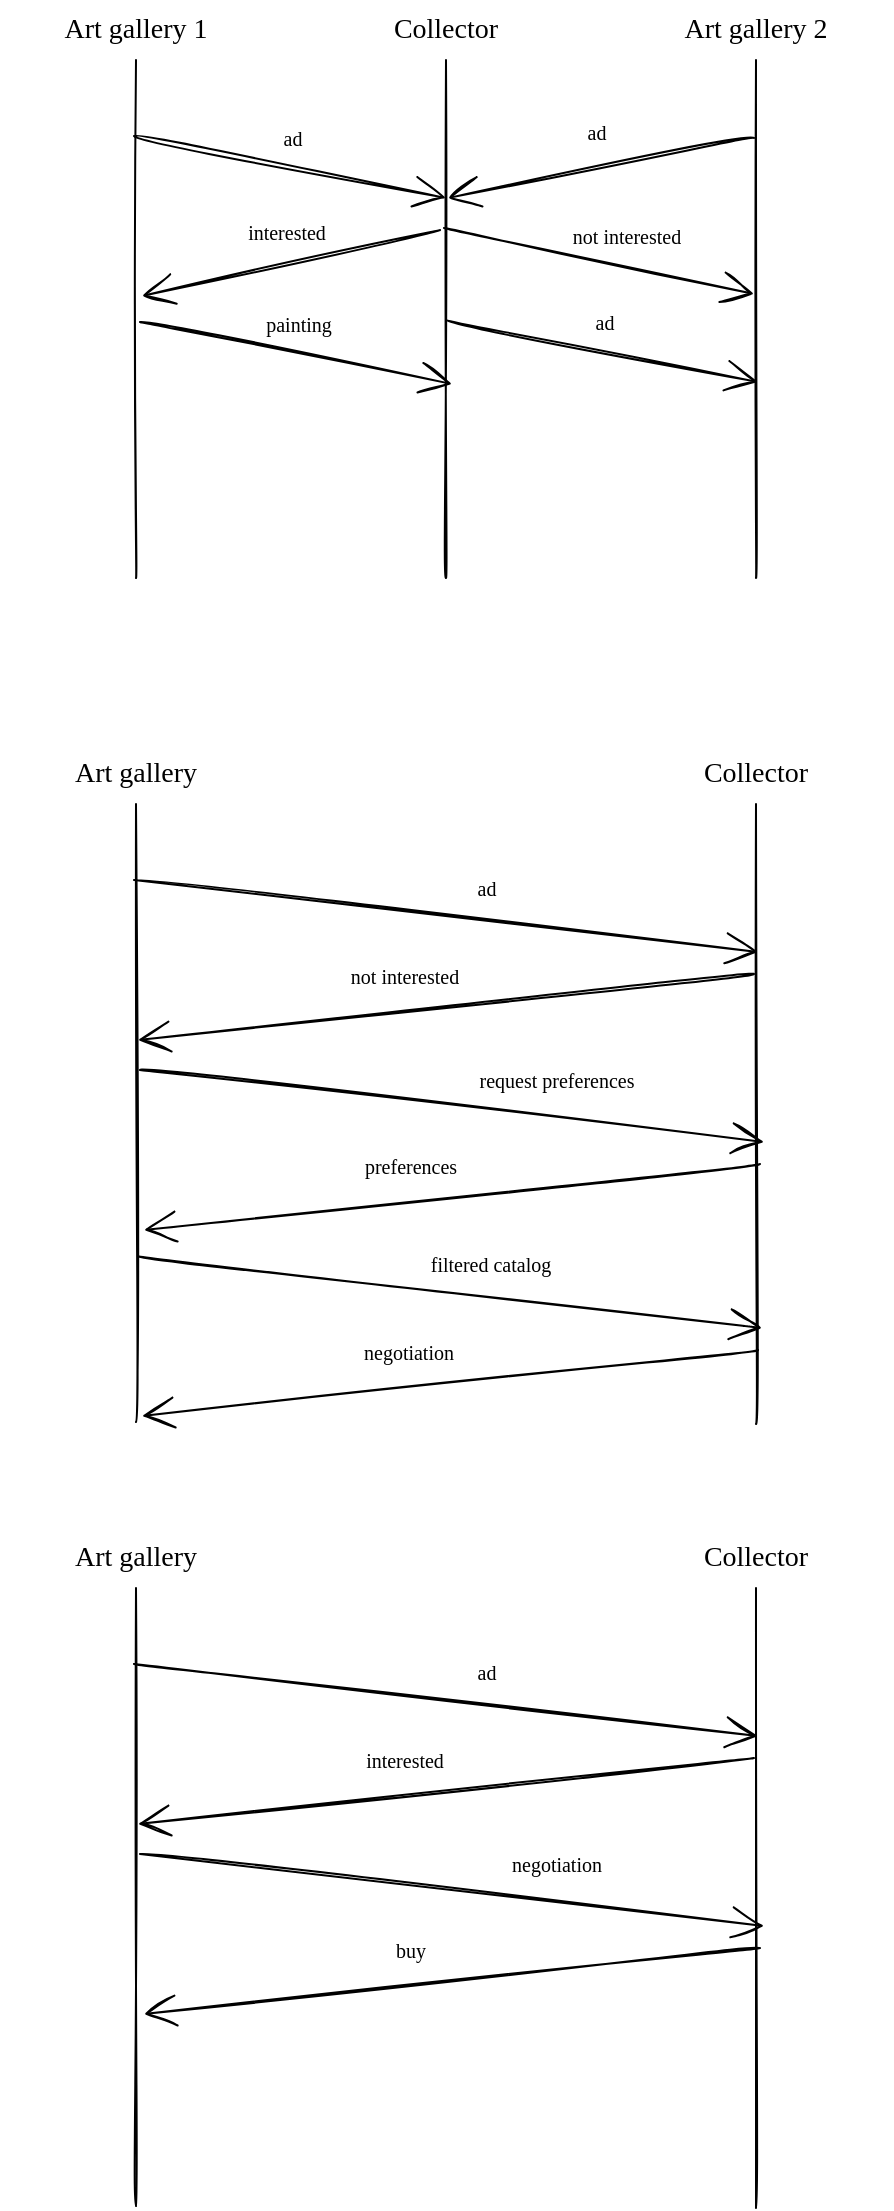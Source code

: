 <mxfile version="15.9.6" type="device"><diagram id="V3w49zjMUmK-NdAvt8W1" name="Page-1"><mxGraphModel dx="1280" dy="1270" grid="0" gridSize="10" guides="1" tooltips="1" connect="1" arrows="1" fold="1" page="0" pageScale="1" pageWidth="827" pageHeight="1169" math="0" shadow="0"><root><mxCell id="0"/><mxCell id="1" parent="0"/><mxCell id="Lm_Y5Y73PRZw9XLzU_jA-2" value="Art gallery 1" style="text;html=1;strokeColor=none;fillColor=none;align=center;verticalAlign=middle;whiteSpace=wrap;rounded=0;sketch=1;hachureGap=4;fontFamily=Verdana;fontSize=14;" vertex="1" parent="1"><mxGeometry x="-65" y="198" width="136" height="30" as="geometry"/></mxCell><mxCell id="Lm_Y5Y73PRZw9XLzU_jA-3" value="" style="endArrow=none;html=1;rounded=0;sketch=1;hachureGap=4;fontFamily=Georgia;fontSize=16;startSize=14;endSize=14;sourcePerimeterSpacing=8;targetPerimeterSpacing=8;curved=1;entryX=0.5;entryY=1;entryDx=0;entryDy=0;" edge="1" parent="1" target="Lm_Y5Y73PRZw9XLzU_jA-2"><mxGeometry width="50" height="50" relative="1" as="geometry"><mxPoint x="3" y="487" as="sourcePoint"/><mxPoint x="26" y="248" as="targetPoint"/></mxGeometry></mxCell><mxCell id="Lm_Y5Y73PRZw9XLzU_jA-4" value="Collector" style="text;html=1;strokeColor=none;fillColor=none;align=center;verticalAlign=middle;whiteSpace=wrap;rounded=0;sketch=1;hachureGap=4;fontFamily=Verdana;fontSize=14;" vertex="1" parent="1"><mxGeometry x="90" y="198" width="136" height="30" as="geometry"/></mxCell><mxCell id="Lm_Y5Y73PRZw9XLzU_jA-5" value="" style="endArrow=none;html=1;rounded=0;sketch=1;hachureGap=4;fontFamily=Georgia;fontSize=16;startSize=14;endSize=14;sourcePerimeterSpacing=8;targetPerimeterSpacing=8;curved=1;entryX=0.5;entryY=1;entryDx=0;entryDy=0;" edge="1" parent="1" target="Lm_Y5Y73PRZw9XLzU_jA-4"><mxGeometry width="50" height="50" relative="1" as="geometry"><mxPoint x="158" y="487" as="sourcePoint"/><mxPoint x="181" y="248" as="targetPoint"/></mxGeometry></mxCell><mxCell id="Lm_Y5Y73PRZw9XLzU_jA-6" value="Art gallery 2" style="text;html=1;strokeColor=none;fillColor=none;align=center;verticalAlign=middle;whiteSpace=wrap;rounded=0;sketch=1;hachureGap=4;fontFamily=Verdana;fontSize=14;" vertex="1" parent="1"><mxGeometry x="245" y="198" width="136" height="30" as="geometry"/></mxCell><mxCell id="Lm_Y5Y73PRZw9XLzU_jA-7" value="" style="endArrow=none;html=1;rounded=0;sketch=1;hachureGap=4;fontFamily=Georgia;fontSize=16;startSize=14;endSize=14;sourcePerimeterSpacing=8;targetPerimeterSpacing=8;curved=1;entryX=0.5;entryY=1;entryDx=0;entryDy=0;" edge="1" parent="1" target="Lm_Y5Y73PRZw9XLzU_jA-6"><mxGeometry width="50" height="50" relative="1" as="geometry"><mxPoint x="313" y="487" as="sourcePoint"/><mxPoint x="336" y="248" as="targetPoint"/></mxGeometry></mxCell><mxCell id="Lm_Y5Y73PRZw9XLzU_jA-8" value="" style="edgeStyle=none;orthogonalLoop=1;jettySize=auto;html=1;rounded=0;sketch=1;hachureGap=4;fontFamily=Georgia;fontSize=16;endArrow=open;startSize=14;endSize=14;sourcePerimeterSpacing=8;targetPerimeterSpacing=8;curved=1;" edge="1" parent="1"><mxGeometry width="120" relative="1" as="geometry"><mxPoint x="2" y="266" as="sourcePoint"/><mxPoint x="158" y="297" as="targetPoint"/><Array as="points"/></mxGeometry></mxCell><mxCell id="Lm_Y5Y73PRZw9XLzU_jA-9" value="ad" style="edgeLabel;html=1;align=center;verticalAlign=middle;resizable=0;points=[];fontSize=10;fontFamily=Verdana;" vertex="1" connectable="0" parent="Lm_Y5Y73PRZw9XLzU_jA-8"><mxGeometry x="0.243" y="-1" relative="1" as="geometry"><mxPoint x="-18" y="-20" as="offset"/></mxGeometry></mxCell><mxCell id="Lm_Y5Y73PRZw9XLzU_jA-10" value="" style="edgeStyle=none;orthogonalLoop=1;jettySize=auto;html=1;rounded=0;sketch=1;hachureGap=4;fontFamily=Georgia;fontSize=16;endArrow=open;startSize=14;endSize=14;sourcePerimeterSpacing=8;targetPerimeterSpacing=8;curved=1;" edge="1" parent="1"><mxGeometry width="120" relative="1" as="geometry"><mxPoint x="312" y="267" as="sourcePoint"/><mxPoint x="159" y="297" as="targetPoint"/><Array as="points"/></mxGeometry></mxCell><mxCell id="Lm_Y5Y73PRZw9XLzU_jA-11" value="ad" style="edgeLabel;html=1;align=center;verticalAlign=middle;resizable=0;points=[];fontSize=10;fontFamily=Verdana;" vertex="1" connectable="0" parent="Lm_Y5Y73PRZw9XLzU_jA-10"><mxGeometry x="0.243" y="-1" relative="1" as="geometry"><mxPoint x="16" y="-21" as="offset"/></mxGeometry></mxCell><mxCell id="Lm_Y5Y73PRZw9XLzU_jA-16" value="" style="edgeStyle=none;orthogonalLoop=1;jettySize=auto;html=1;rounded=0;sketch=1;hachureGap=4;fontFamily=Georgia;fontSize=16;endArrow=open;startSize=14;endSize=14;sourcePerimeterSpacing=8;targetPerimeterSpacing=8;curved=1;" edge="1" parent="1"><mxGeometry width="120" relative="1" as="geometry"><mxPoint x="155" y="313" as="sourcePoint"/><mxPoint x="6" y="346" as="targetPoint"/><Array as="points"/></mxGeometry></mxCell><mxCell id="Lm_Y5Y73PRZw9XLzU_jA-17" value="interested" style="edgeLabel;html=1;align=center;verticalAlign=middle;resizable=0;points=[];fontSize=10;fontFamily=Verdana;" vertex="1" connectable="0" parent="Lm_Y5Y73PRZw9XLzU_jA-16"><mxGeometry x="0.243" y="-1" relative="1" as="geometry"><mxPoint x="16" y="-19" as="offset"/></mxGeometry></mxCell><mxCell id="Lm_Y5Y73PRZw9XLzU_jA-18" value="" style="edgeStyle=none;orthogonalLoop=1;jettySize=auto;html=1;rounded=0;sketch=1;hachureGap=4;fontFamily=Georgia;fontSize=16;endArrow=open;startSize=14;endSize=14;sourcePerimeterSpacing=8;targetPerimeterSpacing=8;curved=1;" edge="1" parent="1"><mxGeometry width="120" relative="1" as="geometry"><mxPoint x="157" y="312.0" as="sourcePoint"/><mxPoint x="312" y="345" as="targetPoint"/><Array as="points"/></mxGeometry></mxCell><mxCell id="Lm_Y5Y73PRZw9XLzU_jA-19" value="not interested" style="edgeLabel;html=1;align=center;verticalAlign=middle;resizable=0;points=[];fontSize=10;fontFamily=Verdana;" vertex="1" connectable="0" parent="Lm_Y5Y73PRZw9XLzU_jA-18"><mxGeometry x="0.243" y="-1" relative="1" as="geometry"><mxPoint x="-5" y="-18" as="offset"/></mxGeometry></mxCell><mxCell id="Lm_Y5Y73PRZw9XLzU_jA-22" value="" style="edgeStyle=none;orthogonalLoop=1;jettySize=auto;html=1;rounded=0;sketch=1;hachureGap=4;fontFamily=Georgia;fontSize=16;endArrow=open;startSize=14;endSize=14;sourcePerimeterSpacing=8;targetPerimeterSpacing=8;curved=1;" edge="1" parent="1"><mxGeometry width="120" relative="1" as="geometry"><mxPoint x="158" y="358" as="sourcePoint"/><mxPoint x="314" y="389.0" as="targetPoint"/><Array as="points"/></mxGeometry></mxCell><mxCell id="Lm_Y5Y73PRZw9XLzU_jA-23" value="ad" style="edgeLabel;html=1;align=center;verticalAlign=middle;resizable=0;points=[];fontSize=10;fontFamily=Verdana;" vertex="1" connectable="0" parent="Lm_Y5Y73PRZw9XLzU_jA-22"><mxGeometry x="0.243" y="-1" relative="1" as="geometry"><mxPoint x="-18" y="-20" as="offset"/></mxGeometry></mxCell><mxCell id="Lm_Y5Y73PRZw9XLzU_jA-26" value="" style="edgeStyle=none;orthogonalLoop=1;jettySize=auto;html=1;rounded=0;sketch=1;hachureGap=4;fontFamily=Georgia;fontSize=16;endArrow=open;startSize=14;endSize=14;sourcePerimeterSpacing=8;targetPerimeterSpacing=8;curved=1;" edge="1" parent="1"><mxGeometry width="120" relative="1" as="geometry"><mxPoint x="5" y="359" as="sourcePoint"/><mxPoint x="161" y="390" as="targetPoint"/><Array as="points"/></mxGeometry></mxCell><mxCell id="Lm_Y5Y73PRZw9XLzU_jA-27" value="painting" style="edgeLabel;html=1;align=center;verticalAlign=middle;resizable=0;points=[];fontSize=10;fontFamily=Verdana;" vertex="1" connectable="0" parent="Lm_Y5Y73PRZw9XLzU_jA-26"><mxGeometry x="0.243" y="-1" relative="1" as="geometry"><mxPoint x="-18" y="-20" as="offset"/></mxGeometry></mxCell><mxCell id="Lm_Y5Y73PRZw9XLzU_jA-29" value="Art gallery" style="text;html=1;strokeColor=none;fillColor=none;align=center;verticalAlign=middle;whiteSpace=wrap;rounded=0;sketch=1;hachureGap=4;fontFamily=Verdana;fontSize=14;" vertex="1" parent="1"><mxGeometry x="-65" y="570" width="136" height="30" as="geometry"/></mxCell><mxCell id="Lm_Y5Y73PRZw9XLzU_jA-30" value="" style="endArrow=none;html=1;rounded=0;sketch=1;hachureGap=4;fontFamily=Georgia;fontSize=16;startSize=14;endSize=14;sourcePerimeterSpacing=8;targetPerimeterSpacing=8;curved=1;entryX=0.5;entryY=1;entryDx=0;entryDy=0;" edge="1" parent="1" target="Lm_Y5Y73PRZw9XLzU_jA-29"><mxGeometry width="50" height="50" relative="1" as="geometry"><mxPoint x="3" y="909" as="sourcePoint"/><mxPoint x="26" y="620" as="targetPoint"/></mxGeometry></mxCell><mxCell id="Lm_Y5Y73PRZw9XLzU_jA-33" value="Collector" style="text;html=1;strokeColor=none;fillColor=none;align=center;verticalAlign=middle;whiteSpace=wrap;rounded=0;sketch=1;hachureGap=4;fontFamily=Verdana;fontSize=14;" vertex="1" parent="1"><mxGeometry x="245" y="570" width="136" height="30" as="geometry"/></mxCell><mxCell id="Lm_Y5Y73PRZw9XLzU_jA-34" value="" style="endArrow=none;html=1;rounded=0;sketch=1;hachureGap=4;fontFamily=Georgia;fontSize=16;startSize=14;endSize=14;sourcePerimeterSpacing=8;targetPerimeterSpacing=8;curved=1;entryX=0.5;entryY=1;entryDx=0;entryDy=0;" edge="1" parent="1" target="Lm_Y5Y73PRZw9XLzU_jA-33"><mxGeometry width="50" height="50" relative="1" as="geometry"><mxPoint x="313" y="910" as="sourcePoint"/><mxPoint x="336" y="620" as="targetPoint"/></mxGeometry></mxCell><mxCell id="Lm_Y5Y73PRZw9XLzU_jA-35" value="" style="edgeStyle=none;orthogonalLoop=1;jettySize=auto;html=1;rounded=0;sketch=1;hachureGap=4;fontFamily=Georgia;fontSize=16;endArrow=open;startSize=14;endSize=14;sourcePerimeterSpacing=8;targetPerimeterSpacing=8;curved=1;" edge="1" parent="1"><mxGeometry width="120" relative="1" as="geometry"><mxPoint x="2" y="638.0" as="sourcePoint"/><mxPoint x="314" y="674" as="targetPoint"/><Array as="points"/></mxGeometry></mxCell><mxCell id="Lm_Y5Y73PRZw9XLzU_jA-36" value="ad" style="edgeLabel;html=1;align=center;verticalAlign=middle;resizable=0;points=[];fontSize=10;fontFamily=Verdana;" vertex="1" connectable="0" parent="Lm_Y5Y73PRZw9XLzU_jA-35"><mxGeometry x="0.243" y="-1" relative="1" as="geometry"><mxPoint x="-18" y="-20" as="offset"/></mxGeometry></mxCell><mxCell id="Lm_Y5Y73PRZw9XLzU_jA-39" value="" style="edgeStyle=none;orthogonalLoop=1;jettySize=auto;html=1;rounded=0;sketch=1;hachureGap=4;fontFamily=Georgia;fontSize=16;endArrow=open;startSize=14;endSize=14;sourcePerimeterSpacing=8;targetPerimeterSpacing=8;curved=1;" edge="1" parent="1"><mxGeometry width="120" relative="1" as="geometry"><mxPoint x="312" y="685" as="sourcePoint"/><mxPoint x="4" y="718.0" as="targetPoint"/><Array as="points"/></mxGeometry></mxCell><mxCell id="Lm_Y5Y73PRZw9XLzU_jA-40" value="not interested" style="edgeLabel;html=1;align=center;verticalAlign=middle;resizable=0;points=[];fontSize=10;fontFamily=Verdana;" vertex="1" connectable="0" parent="Lm_Y5Y73PRZw9XLzU_jA-39"><mxGeometry x="0.243" y="-1" relative="1" as="geometry"><mxPoint x="16" y="-19" as="offset"/></mxGeometry></mxCell><mxCell id="Lm_Y5Y73PRZw9XLzU_jA-47" value="" style="edgeStyle=none;orthogonalLoop=1;jettySize=auto;html=1;rounded=0;sketch=1;hachureGap=4;fontFamily=Georgia;fontSize=16;endArrow=open;startSize=14;endSize=14;sourcePerimeterSpacing=8;targetPerimeterSpacing=8;curved=1;" edge="1" parent="1"><mxGeometry width="120" relative="1" as="geometry"><mxPoint x="5" y="733.0" as="sourcePoint"/><mxPoint x="317" y="769" as="targetPoint"/><Array as="points"/></mxGeometry></mxCell><mxCell id="Lm_Y5Y73PRZw9XLzU_jA-48" value="request preferences" style="edgeLabel;html=1;align=center;verticalAlign=middle;resizable=0;points=[];fontSize=10;fontFamily=Verdana;" vertex="1" connectable="0" parent="Lm_Y5Y73PRZw9XLzU_jA-47"><mxGeometry x="0.243" y="-1" relative="1" as="geometry"><mxPoint x="14" y="-19" as="offset"/></mxGeometry></mxCell><mxCell id="Lm_Y5Y73PRZw9XLzU_jA-49" value="" style="edgeStyle=none;orthogonalLoop=1;jettySize=auto;html=1;rounded=0;sketch=1;hachureGap=4;fontFamily=Georgia;fontSize=16;endArrow=open;startSize=14;endSize=14;sourcePerimeterSpacing=8;targetPerimeterSpacing=8;curved=1;" edge="1" parent="1"><mxGeometry width="120" relative="1" as="geometry"><mxPoint x="315" y="780" as="sourcePoint"/><mxPoint x="7.0" y="813.0" as="targetPoint"/><Array as="points"/></mxGeometry></mxCell><mxCell id="Lm_Y5Y73PRZw9XLzU_jA-50" value="preferences" style="edgeLabel;html=1;align=center;verticalAlign=middle;resizable=0;points=[];fontSize=10;fontFamily=Verdana;" vertex="1" connectable="0" parent="Lm_Y5Y73PRZw9XLzU_jA-49"><mxGeometry x="0.243" y="-1" relative="1" as="geometry"><mxPoint x="16" y="-19" as="offset"/></mxGeometry></mxCell><mxCell id="Lm_Y5Y73PRZw9XLzU_jA-52" value="" style="edgeStyle=none;orthogonalLoop=1;jettySize=auto;html=1;rounded=0;sketch=1;hachureGap=4;fontFamily=Georgia;fontSize=16;endArrow=open;startSize=14;endSize=14;sourcePerimeterSpacing=8;targetPerimeterSpacing=8;curved=1;" edge="1" parent="1"><mxGeometry width="120" relative="1" as="geometry"><mxPoint x="4" y="826.0" as="sourcePoint"/><mxPoint x="316" y="862" as="targetPoint"/><Array as="points"/></mxGeometry></mxCell><mxCell id="Lm_Y5Y73PRZw9XLzU_jA-53" value="filtered catalog" style="edgeLabel;html=1;align=center;verticalAlign=middle;resizable=0;points=[];fontSize=10;fontFamily=Verdana;" vertex="1" connectable="0" parent="Lm_Y5Y73PRZw9XLzU_jA-52"><mxGeometry x="0.243" y="-1" relative="1" as="geometry"><mxPoint x="-18" y="-20" as="offset"/></mxGeometry></mxCell><mxCell id="Lm_Y5Y73PRZw9XLzU_jA-54" value="" style="edgeStyle=none;orthogonalLoop=1;jettySize=auto;html=1;rounded=0;sketch=1;hachureGap=4;fontFamily=Georgia;fontSize=16;endArrow=open;startSize=14;endSize=14;sourcePerimeterSpacing=8;targetPerimeterSpacing=8;curved=1;" edge="1" parent="1"><mxGeometry width="120" relative="1" as="geometry"><mxPoint x="314" y="873" as="sourcePoint"/><mxPoint x="6" y="906" as="targetPoint"/><Array as="points"/></mxGeometry></mxCell><mxCell id="Lm_Y5Y73PRZw9XLzU_jA-55" value="negotiation" style="edgeLabel;html=1;align=center;verticalAlign=middle;resizable=0;points=[];fontSize=10;fontFamily=Verdana;" vertex="1" connectable="0" parent="Lm_Y5Y73PRZw9XLzU_jA-54"><mxGeometry x="0.243" y="-1" relative="1" as="geometry"><mxPoint x="16" y="-19" as="offset"/></mxGeometry></mxCell><mxCell id="Lm_Y5Y73PRZw9XLzU_jA-72" value="Art gallery" style="text;html=1;strokeColor=none;fillColor=none;align=center;verticalAlign=middle;whiteSpace=wrap;rounded=0;sketch=1;hachureGap=4;fontFamily=Verdana;fontSize=14;" vertex="1" parent="1"><mxGeometry x="-65" y="962" width="136" height="30" as="geometry"/></mxCell><mxCell id="Lm_Y5Y73PRZw9XLzU_jA-73" value="" style="endArrow=none;html=1;rounded=0;sketch=1;hachureGap=4;fontFamily=Georgia;fontSize=16;startSize=14;endSize=14;sourcePerimeterSpacing=8;targetPerimeterSpacing=8;curved=1;entryX=0.5;entryY=1;entryDx=0;entryDy=0;" edge="1" parent="1" target="Lm_Y5Y73PRZw9XLzU_jA-72"><mxGeometry width="50" height="50" relative="1" as="geometry"><mxPoint x="3" y="1301.0" as="sourcePoint"/><mxPoint x="26" y="1012" as="targetPoint"/></mxGeometry></mxCell><mxCell id="Lm_Y5Y73PRZw9XLzU_jA-74" value="Collector" style="text;html=1;strokeColor=none;fillColor=none;align=center;verticalAlign=middle;whiteSpace=wrap;rounded=0;sketch=1;hachureGap=4;fontFamily=Verdana;fontSize=14;" vertex="1" parent="1"><mxGeometry x="245" y="962" width="136" height="30" as="geometry"/></mxCell><mxCell id="Lm_Y5Y73PRZw9XLzU_jA-75" value="" style="endArrow=none;html=1;rounded=0;sketch=1;hachureGap=4;fontFamily=Georgia;fontSize=16;startSize=14;endSize=14;sourcePerimeterSpacing=8;targetPerimeterSpacing=8;curved=1;entryX=0.5;entryY=1;entryDx=0;entryDy=0;" edge="1" parent="1" target="Lm_Y5Y73PRZw9XLzU_jA-74"><mxGeometry width="50" height="50" relative="1" as="geometry"><mxPoint x="313" y="1302" as="sourcePoint"/><mxPoint x="336" y="1012" as="targetPoint"/></mxGeometry></mxCell><mxCell id="Lm_Y5Y73PRZw9XLzU_jA-76" value="" style="edgeStyle=none;orthogonalLoop=1;jettySize=auto;html=1;rounded=0;sketch=1;hachureGap=4;fontFamily=Georgia;fontSize=16;endArrow=open;startSize=14;endSize=14;sourcePerimeterSpacing=8;targetPerimeterSpacing=8;curved=1;" edge="1" parent="1"><mxGeometry width="120" relative="1" as="geometry"><mxPoint x="2" y="1030.0" as="sourcePoint"/><mxPoint x="314" y="1066.0" as="targetPoint"/><Array as="points"/></mxGeometry></mxCell><mxCell id="Lm_Y5Y73PRZw9XLzU_jA-77" value="ad" style="edgeLabel;html=1;align=center;verticalAlign=middle;resizable=0;points=[];fontSize=10;fontFamily=Verdana;" vertex="1" connectable="0" parent="Lm_Y5Y73PRZw9XLzU_jA-76"><mxGeometry x="0.243" y="-1" relative="1" as="geometry"><mxPoint x="-18" y="-20" as="offset"/></mxGeometry></mxCell><mxCell id="Lm_Y5Y73PRZw9XLzU_jA-78" value="" style="edgeStyle=none;orthogonalLoop=1;jettySize=auto;html=1;rounded=0;sketch=1;hachureGap=4;fontFamily=Georgia;fontSize=16;endArrow=open;startSize=14;endSize=14;sourcePerimeterSpacing=8;targetPerimeterSpacing=8;curved=1;" edge="1" parent="1"><mxGeometry width="120" relative="1" as="geometry"><mxPoint x="312" y="1077" as="sourcePoint"/><mxPoint x="4" y="1110" as="targetPoint"/><Array as="points"/></mxGeometry></mxCell><mxCell id="Lm_Y5Y73PRZw9XLzU_jA-79" value="interested" style="edgeLabel;html=1;align=center;verticalAlign=middle;resizable=0;points=[];fontSize=10;fontFamily=Verdana;" vertex="1" connectable="0" parent="Lm_Y5Y73PRZw9XLzU_jA-78"><mxGeometry x="0.243" y="-1" relative="1" as="geometry"><mxPoint x="16" y="-19" as="offset"/></mxGeometry></mxCell><mxCell id="Lm_Y5Y73PRZw9XLzU_jA-80" value="" style="edgeStyle=none;orthogonalLoop=1;jettySize=auto;html=1;rounded=0;sketch=1;hachureGap=4;fontFamily=Georgia;fontSize=16;endArrow=open;startSize=14;endSize=14;sourcePerimeterSpacing=8;targetPerimeterSpacing=8;curved=1;" edge="1" parent="1"><mxGeometry width="120" relative="1" as="geometry"><mxPoint x="5" y="1125" as="sourcePoint"/><mxPoint x="317" y="1161.0" as="targetPoint"/><Array as="points"/></mxGeometry></mxCell><mxCell id="Lm_Y5Y73PRZw9XLzU_jA-81" value="negotiation" style="edgeLabel;html=1;align=center;verticalAlign=middle;resizable=0;points=[];fontSize=10;fontFamily=Verdana;" vertex="1" connectable="0" parent="Lm_Y5Y73PRZw9XLzU_jA-80"><mxGeometry x="0.243" y="-1" relative="1" as="geometry"><mxPoint x="14" y="-19" as="offset"/></mxGeometry></mxCell><mxCell id="Lm_Y5Y73PRZw9XLzU_jA-82" value="" style="edgeStyle=none;orthogonalLoop=1;jettySize=auto;html=1;rounded=0;sketch=1;hachureGap=4;fontFamily=Georgia;fontSize=16;endArrow=open;startSize=14;endSize=14;sourcePerimeterSpacing=8;targetPerimeterSpacing=8;curved=1;" edge="1" parent="1"><mxGeometry width="120" relative="1" as="geometry"><mxPoint x="315" y="1172" as="sourcePoint"/><mxPoint x="7" y="1205" as="targetPoint"/><Array as="points"/></mxGeometry></mxCell><mxCell id="Lm_Y5Y73PRZw9XLzU_jA-83" value="buy" style="edgeLabel;html=1;align=center;verticalAlign=middle;resizable=0;points=[];fontSize=10;fontFamily=Verdana;" vertex="1" connectable="0" parent="Lm_Y5Y73PRZw9XLzU_jA-82"><mxGeometry x="0.243" y="-1" relative="1" as="geometry"><mxPoint x="16" y="-19" as="offset"/></mxGeometry></mxCell></root></mxGraphModel></diagram></mxfile>